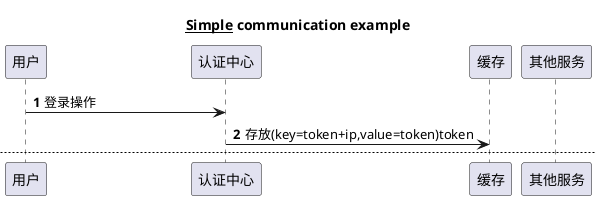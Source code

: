 @startuml
title __Simple__ **communication** example
autonumber 1 1
用户 -> 认证中心: 登录操作
认证中心 -> 缓存: 存放(key=token+ip,value=token)token

newpage A title for the last page

== Step1 ==
用户 <- 认证中心 : 认证成功返回token
用户 -> 认证中心: 下次访问头部携带token认证

== Step2 ==

认证中心 <- 缓存: key=token+ip获取token
...
|||
||50||
认证中心 -> 其他服务: 存在且校验成功则跳转到用户请求的其他服务
...5 minutes latter...
用户 <- 其他服务: 信息
@enduml

